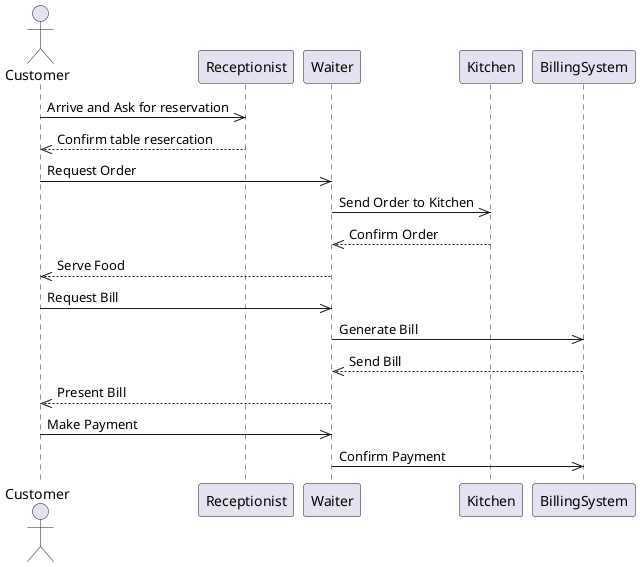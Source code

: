 @startuml
actor Customer
Customer ->> Receptionist: Arrive and Ask for reservation
Receptionist -->> Customer : Confirm table resercation
Customer ->> Waiter: Request Order
Waiter ->> Kitchen: Send Order to Kitchen
Kitchen -->> Waiter: Confirm Order
Waiter -->> Customer: Serve Food
Customer ->> Waiter: Request Bill
Waiter ->> BillingSystem: Generate Bill
BillingSystem -->> Waiter: Send Bill
Waiter -->> Customer: Present Bill
Customer ->> Waiter: Make Payment
Waiter ->> BillingSystem: Confirm Payment
@enduml
